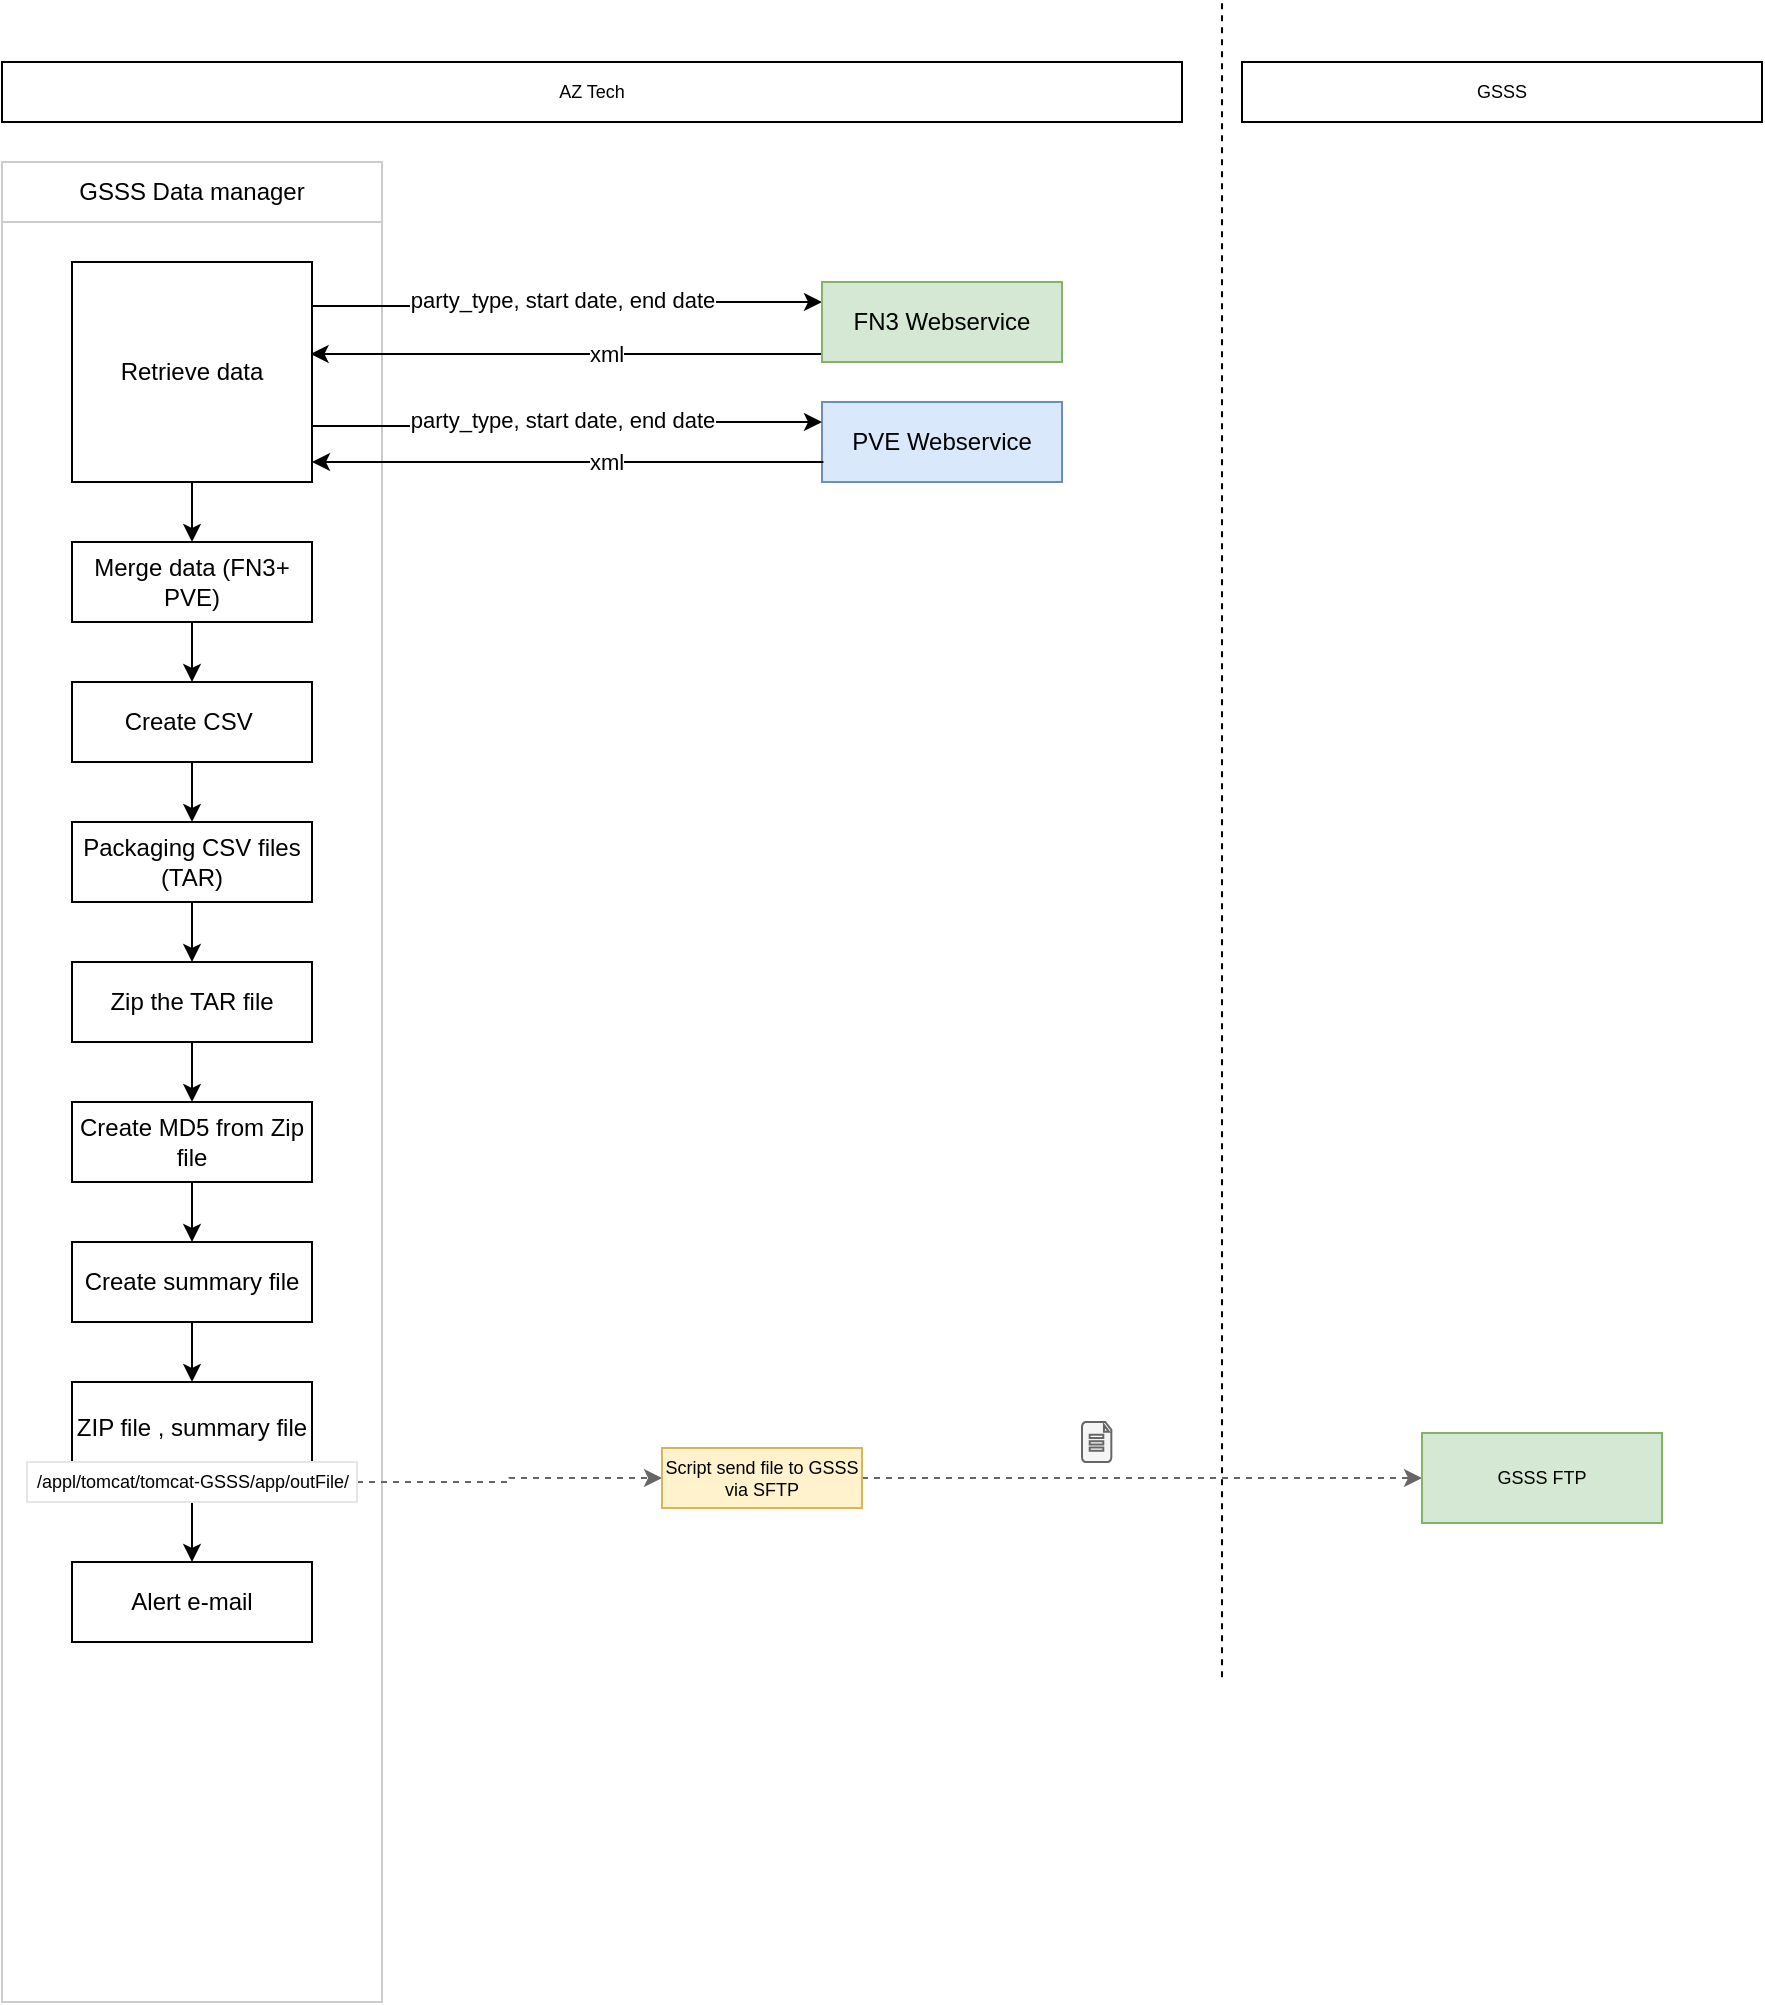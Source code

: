 <mxfile version="13.8.0" type="github">
  <diagram id="M3a05BpOKp6wVochIiBv" name="Page-1">
    <mxGraphModel dx="1414" dy="705" grid="1" gridSize="10" guides="1" tooltips="1" connect="1" arrows="1" fold="1" page="1" pageScale="1" pageWidth="850" pageHeight="1100" math="0" shadow="0">
      <root>
        <mxCell id="0" />
        <mxCell id="1" parent="0" />
        <mxCell id="noanhydr59FI3f60KECd-28" value="GSSS Data manager" style="rounded=0;whiteSpace=wrap;html=1;strokeColor=#CCCCCC;" parent="1" vertex="1">
          <mxGeometry x="110" y="960" width="190" height="30" as="geometry" />
        </mxCell>
        <mxCell id="noanhydr59FI3f60KECd-29" value="" style="rounded=0;whiteSpace=wrap;html=1;strokeColor=#CCCCCC;" parent="1" vertex="1">
          <mxGeometry x="110" y="990" width="190" height="890" as="geometry" />
        </mxCell>
        <mxCell id="noanhydr59FI3f60KECd-31" style="edgeStyle=orthogonalEdgeStyle;rounded=0;orthogonalLoop=1;jettySize=auto;html=1;endArrow=classic;endFill=1;entryX=0;entryY=0.25;entryDx=0;entryDy=0;" parent="1" target="noanhydr59FI3f60KECd-20" edge="1">
          <mxGeometry relative="1" as="geometry">
            <mxPoint x="265" y="1032" as="sourcePoint" />
            <mxPoint x="440" y="980" as="targetPoint" />
            <Array as="points">
              <mxPoint x="360" y="1032" />
              <mxPoint x="360" y="1030" />
            </Array>
          </mxGeometry>
        </mxCell>
        <mxCell id="noanhydr59FI3f60KECd-35" value="party_type, start date, end date" style="edgeLabel;html=1;align=center;verticalAlign=middle;resizable=0;points=[];" parent="noanhydr59FI3f60KECd-31" vertex="1" connectable="0">
          <mxGeometry x="-0.272" y="3" relative="1" as="geometry">
            <mxPoint x="31" as="offset" />
          </mxGeometry>
        </mxCell>
        <mxCell id="noanhydr59FI3f60KECd-42" style="edgeStyle=orthogonalEdgeStyle;rounded=0;orthogonalLoop=1;jettySize=auto;html=1;entryX=0.5;entryY=0;entryDx=0;entryDy=0;endArrow=classic;endFill=1;" parent="1" source="noanhydr59FI3f60KECd-30" target="noanhydr59FI3f60KECd-41" edge="1">
          <mxGeometry relative="1" as="geometry" />
        </mxCell>
        <mxCell id="noanhydr59FI3f60KECd-30" value="Retrieve data" style="rounded=0;whiteSpace=wrap;html=1;" parent="1" vertex="1">
          <mxGeometry x="145" y="1010" width="120" height="110" as="geometry" />
        </mxCell>
        <mxCell id="noanhydr59FI3f60KECd-33" style="edgeStyle=orthogonalEdgeStyle;rounded=0;orthogonalLoop=1;jettySize=auto;html=1;endArrow=classic;endFill=1;entryX=0.994;entryY=0.418;entryDx=0;entryDy=0;entryPerimeter=0;" parent="1" source="noanhydr59FI3f60KECd-20" target="noanhydr59FI3f60KECd-30" edge="1">
          <mxGeometry relative="1" as="geometry">
            <mxPoint x="290" y="1055" as="targetPoint" />
            <Array as="points">
              <mxPoint x="430" y="1056" />
              <mxPoint x="430" y="1056" />
            </Array>
          </mxGeometry>
        </mxCell>
        <mxCell id="noanhydr59FI3f60KECd-36" value="xml" style="edgeLabel;html=1;align=center;verticalAlign=middle;resizable=0;points=[];" parent="noanhydr59FI3f60KECd-33" vertex="1" connectable="0">
          <mxGeometry x="-0.15" relative="1" as="geometry">
            <mxPoint as="offset" />
          </mxGeometry>
        </mxCell>
        <mxCell id="noanhydr59FI3f60KECd-20" value="FN3 Webservice" style="rounded=0;whiteSpace=wrap;html=1;fillColor=#d5e8d4;strokeColor=#82b366;" parent="1" vertex="1">
          <mxGeometry x="520" y="1020" width="120" height="40" as="geometry" />
        </mxCell>
        <mxCell id="noanhydr59FI3f60KECd-21" value="PVE Webservice" style="rounded=0;whiteSpace=wrap;html=1;fillColor=#dae8fc;strokeColor=#6c8ebf;" parent="1" vertex="1">
          <mxGeometry x="520" y="1080" width="120" height="40" as="geometry" />
        </mxCell>
        <mxCell id="noanhydr59FI3f60KECd-37" style="edgeStyle=orthogonalEdgeStyle;rounded=0;orthogonalLoop=1;jettySize=auto;html=1;endArrow=classic;endFill=1;entryX=0;entryY=0.25;entryDx=0;entryDy=0;" parent="1" edge="1">
          <mxGeometry relative="1" as="geometry">
            <mxPoint x="265" y="1092" as="sourcePoint" />
            <mxPoint x="520" y="1090" as="targetPoint" />
            <Array as="points">
              <mxPoint x="360" y="1092" />
              <mxPoint x="360" y="1090" />
            </Array>
          </mxGeometry>
        </mxCell>
        <mxCell id="noanhydr59FI3f60KECd-38" value="party_type, start date, end date" style="edgeLabel;html=1;align=center;verticalAlign=middle;resizable=0;points=[];" parent="noanhydr59FI3f60KECd-37" vertex="1" connectable="0">
          <mxGeometry x="-0.272" y="3" relative="1" as="geometry">
            <mxPoint x="31" as="offset" />
          </mxGeometry>
        </mxCell>
        <mxCell id="noanhydr59FI3f60KECd-39" style="edgeStyle=orthogonalEdgeStyle;rounded=0;orthogonalLoop=1;jettySize=auto;html=1;endArrow=classic;endFill=1;entryX=0.994;entryY=0.418;entryDx=0;entryDy=0;entryPerimeter=0;" parent="1" edge="1">
          <mxGeometry relative="1" as="geometry">
            <mxPoint x="520.72" y="1110.02" as="sourcePoint" />
            <mxPoint x="265" y="1110" as="targetPoint" />
            <Array as="points">
              <mxPoint x="430.72" y="1110.02" />
              <mxPoint x="430.72" y="1110.02" />
            </Array>
          </mxGeometry>
        </mxCell>
        <mxCell id="noanhydr59FI3f60KECd-40" value="xml" style="edgeLabel;html=1;align=center;verticalAlign=middle;resizable=0;points=[];" parent="noanhydr59FI3f60KECd-39" vertex="1" connectable="0">
          <mxGeometry x="-0.15" relative="1" as="geometry">
            <mxPoint as="offset" />
          </mxGeometry>
        </mxCell>
        <mxCell id="noanhydr59FI3f60KECd-47" style="edgeStyle=orthogonalEdgeStyle;rounded=0;orthogonalLoop=1;jettySize=auto;html=1;endArrow=classic;endFill=1;" parent="1" source="noanhydr59FI3f60KECd-41" target="noanhydr59FI3f60KECd-43" edge="1">
          <mxGeometry relative="1" as="geometry" />
        </mxCell>
        <mxCell id="noanhydr59FI3f60KECd-41" value="Merge data (FN3+ PVE)" style="rounded=0;whiteSpace=wrap;html=1;" parent="1" vertex="1">
          <mxGeometry x="145" y="1150" width="120" height="40" as="geometry" />
        </mxCell>
        <mxCell id="noanhydr59FI3f60KECd-48" style="edgeStyle=orthogonalEdgeStyle;rounded=0;orthogonalLoop=1;jettySize=auto;html=1;entryX=0.5;entryY=0;entryDx=0;entryDy=0;endArrow=classic;endFill=1;" parent="1" source="noanhydr59FI3f60KECd-43" target="noanhydr59FI3f60KECd-44" edge="1">
          <mxGeometry relative="1" as="geometry" />
        </mxCell>
        <mxCell id="noanhydr59FI3f60KECd-43" value="Create CSV&amp;nbsp;" style="rounded=0;whiteSpace=wrap;html=1;" parent="1" vertex="1">
          <mxGeometry x="145" y="1220" width="120" height="40" as="geometry" />
        </mxCell>
        <mxCell id="QIfrQBGiHI1CQpGKUu5z-6" style="edgeStyle=orthogonalEdgeStyle;rounded=0;orthogonalLoop=1;jettySize=auto;html=1;entryX=0.5;entryY=0;entryDx=0;entryDy=0;" edge="1" parent="1" source="noanhydr59FI3f60KECd-44" target="QIfrQBGiHI1CQpGKUu5z-5">
          <mxGeometry relative="1" as="geometry" />
        </mxCell>
        <mxCell id="noanhydr59FI3f60KECd-44" value="Packaging CSV files (TAR)" style="rounded=0;whiteSpace=wrap;html=1;" parent="1" vertex="1">
          <mxGeometry x="145" y="1290" width="120" height="40" as="geometry" />
        </mxCell>
        <mxCell id="noanhydr59FI3f60KECd-50" style="edgeStyle=orthogonalEdgeStyle;rounded=0;orthogonalLoop=1;jettySize=auto;html=1;entryX=0.5;entryY=0;entryDx=0;entryDy=0;endArrow=classic;endFill=1;" parent="1" source="noanhydr59FI3f60KECd-45" target="noanhydr59FI3f60KECd-46" edge="1">
          <mxGeometry relative="1" as="geometry" />
        </mxCell>
        <mxCell id="noanhydr59FI3f60KECd-45" value="Create summary file" style="rounded=0;whiteSpace=wrap;html=1;" parent="1" vertex="1">
          <mxGeometry x="145" y="1500" width="120" height="40" as="geometry" />
        </mxCell>
        <mxCell id="noanhydr59FI3f60KECd-55" style="edgeStyle=orthogonalEdgeStyle;rounded=0;orthogonalLoop=1;jettySize=auto;html=1;entryX=0.5;entryY=0;entryDx=0;entryDy=0;endArrow=classic;endFill=1;" parent="1" source="noanhydr59FI3f60KECd-46" target="noanhydr59FI3f60KECd-54" edge="1">
          <mxGeometry relative="1" as="geometry" />
        </mxCell>
        <mxCell id="noanhydr59FI3f60KECd-46" value="ZIP file , summary file&lt;br&gt;&amp;nbsp;" style="rounded=0;whiteSpace=wrap;html=1;align=center;" parent="1" vertex="1">
          <mxGeometry x="145" y="1570" width="120" height="60" as="geometry" />
        </mxCell>
        <mxCell id="noanhydr59FI3f60KECd-54" value="Alert e-mail" style="rounded=0;whiteSpace=wrap;html=1;align=center;" parent="1" vertex="1">
          <mxGeometry x="145" y="1660" width="120" height="40" as="geometry" />
        </mxCell>
        <mxCell id="noanhydr59FI3f60KECd-61" style="edgeStyle=orthogonalEdgeStyle;rounded=0;orthogonalLoop=1;jettySize=auto;html=1;dashed=1;endArrow=classic;endFill=1;strokeColor=#666666;fontSize=9;entryX=0;entryY=0.5;entryDx=0;entryDy=0;" parent="1" source="noanhydr59FI3f60KECd-56" edge="1" target="noanhydr59FI3f60KECd-59">
          <mxGeometry relative="1" as="geometry">
            <mxPoint x="440" y="1710" as="targetPoint" />
          </mxGeometry>
        </mxCell>
        <mxCell id="noanhydr59FI3f60KECd-56" value="/appl/tomcat/tomcat-GSSS/app/outFile/" style="rounded=0;whiteSpace=wrap;html=1;align=center;strokeColor=#E6E6E6;fontSize=9;" parent="1" vertex="1">
          <mxGeometry x="122.5" y="1610" width="165" height="20" as="geometry" />
        </mxCell>
        <mxCell id="noanhydr59FI3f60KECd-63" style="edgeStyle=orthogonalEdgeStyle;rounded=0;orthogonalLoop=1;jettySize=auto;html=1;entryX=0;entryY=0.5;entryDx=0;entryDy=0;dashed=1;endArrow=classic;endFill=1;strokeColor=#666666;fontSize=9;" parent="1" source="noanhydr59FI3f60KECd-59" target="noanhydr59FI3f60KECd-62" edge="1">
          <mxGeometry relative="1" as="geometry" />
        </mxCell>
        <mxCell id="noanhydr59FI3f60KECd-59" value="Script send file to GSSS via SFTP" style="rounded=0;whiteSpace=wrap;html=1;strokeColor=#d6b656;fillColor=#fff2cc;fontSize=9;align=center;" parent="1" vertex="1">
          <mxGeometry x="440" y="1603" width="100" height="30" as="geometry" />
        </mxCell>
        <mxCell id="noanhydr59FI3f60KECd-62" value="GSSS FTP" style="rounded=0;whiteSpace=wrap;html=1;strokeColor=#82b366;fillColor=#d5e8d4;fontSize=9;align=center;" parent="1" vertex="1">
          <mxGeometry x="820" y="1595.5" width="120" height="45" as="geometry" />
        </mxCell>
        <mxCell id="noanhydr59FI3f60KECd-65" value="" style="endArrow=none;dashed=1;html=1;fontSize=9;" parent="1" edge="1">
          <mxGeometry width="50" height="50" relative="1" as="geometry">
            <mxPoint x="720" y="1717.619" as="sourcePoint" />
            <mxPoint x="720" y="880" as="targetPoint" />
          </mxGeometry>
        </mxCell>
        <mxCell id="noanhydr59FI3f60KECd-67" value="" style="shape=image;html=1;verticalAlign=top;verticalLabelPosition=bottom;labelBackgroundColor=#ffffff;imageAspect=0;aspect=fixed;image=https://cdn4.iconfinder.com/data/icons/small-n-flat/24/file-zip-alt2-128.png;strokeColor=#E6E6E6;fillColor=#000000;fontSize=9;align=center;" parent="1" vertex="1">
          <mxGeometry x="650" y="1580" width="30" height="30" as="geometry" />
        </mxCell>
        <mxCell id="noanhydr59FI3f60KECd-70" value="AZ Tech" style="rounded=0;whiteSpace=wrap;html=1;fontSize=9;align=center;" parent="1" vertex="1">
          <mxGeometry x="110" y="910" width="590" height="30" as="geometry" />
        </mxCell>
        <mxCell id="noanhydr59FI3f60KECd-71" value="GSSS" style="rounded=0;whiteSpace=wrap;html=1;fontSize=9;align=center;" parent="1" vertex="1">
          <mxGeometry x="730" y="910" width="260" height="30" as="geometry" />
        </mxCell>
        <mxCell id="QIfrQBGiHI1CQpGKUu5z-3" style="edgeStyle=orthogonalEdgeStyle;rounded=0;orthogonalLoop=1;jettySize=auto;html=1;entryX=0.5;entryY=0;entryDx=0;entryDy=0;" edge="1" parent="1" source="QIfrQBGiHI1CQpGKUu5z-1" target="noanhydr59FI3f60KECd-45">
          <mxGeometry relative="1" as="geometry" />
        </mxCell>
        <mxCell id="QIfrQBGiHI1CQpGKUu5z-1" value="Create MD5 from Zip file" style="rounded=0;whiteSpace=wrap;html=1;" vertex="1" parent="1">
          <mxGeometry x="145" y="1430" width="120" height="40" as="geometry" />
        </mxCell>
        <mxCell id="QIfrQBGiHI1CQpGKUu5z-4" value="" style="verticalLabelPosition=bottom;html=1;verticalAlign=top;align=center;strokeColor=#666666;fillColor=#f5f5f5;shape=mxgraph.azure.file_2;pointerEvents=1;fontColor=#333333;" vertex="1" parent="1">
          <mxGeometry x="650" y="1590" width="14.67" height="20" as="geometry" />
        </mxCell>
        <mxCell id="QIfrQBGiHI1CQpGKUu5z-7" style="edgeStyle=orthogonalEdgeStyle;rounded=0;orthogonalLoop=1;jettySize=auto;html=1;entryX=0.5;entryY=0;entryDx=0;entryDy=0;" edge="1" parent="1" source="QIfrQBGiHI1CQpGKUu5z-5" target="QIfrQBGiHI1CQpGKUu5z-1">
          <mxGeometry relative="1" as="geometry" />
        </mxCell>
        <mxCell id="QIfrQBGiHI1CQpGKUu5z-5" value="Zip the TAR file" style="rounded=0;whiteSpace=wrap;html=1;" vertex="1" parent="1">
          <mxGeometry x="145" y="1360" width="120" height="40" as="geometry" />
        </mxCell>
      </root>
    </mxGraphModel>
  </diagram>
</mxfile>
